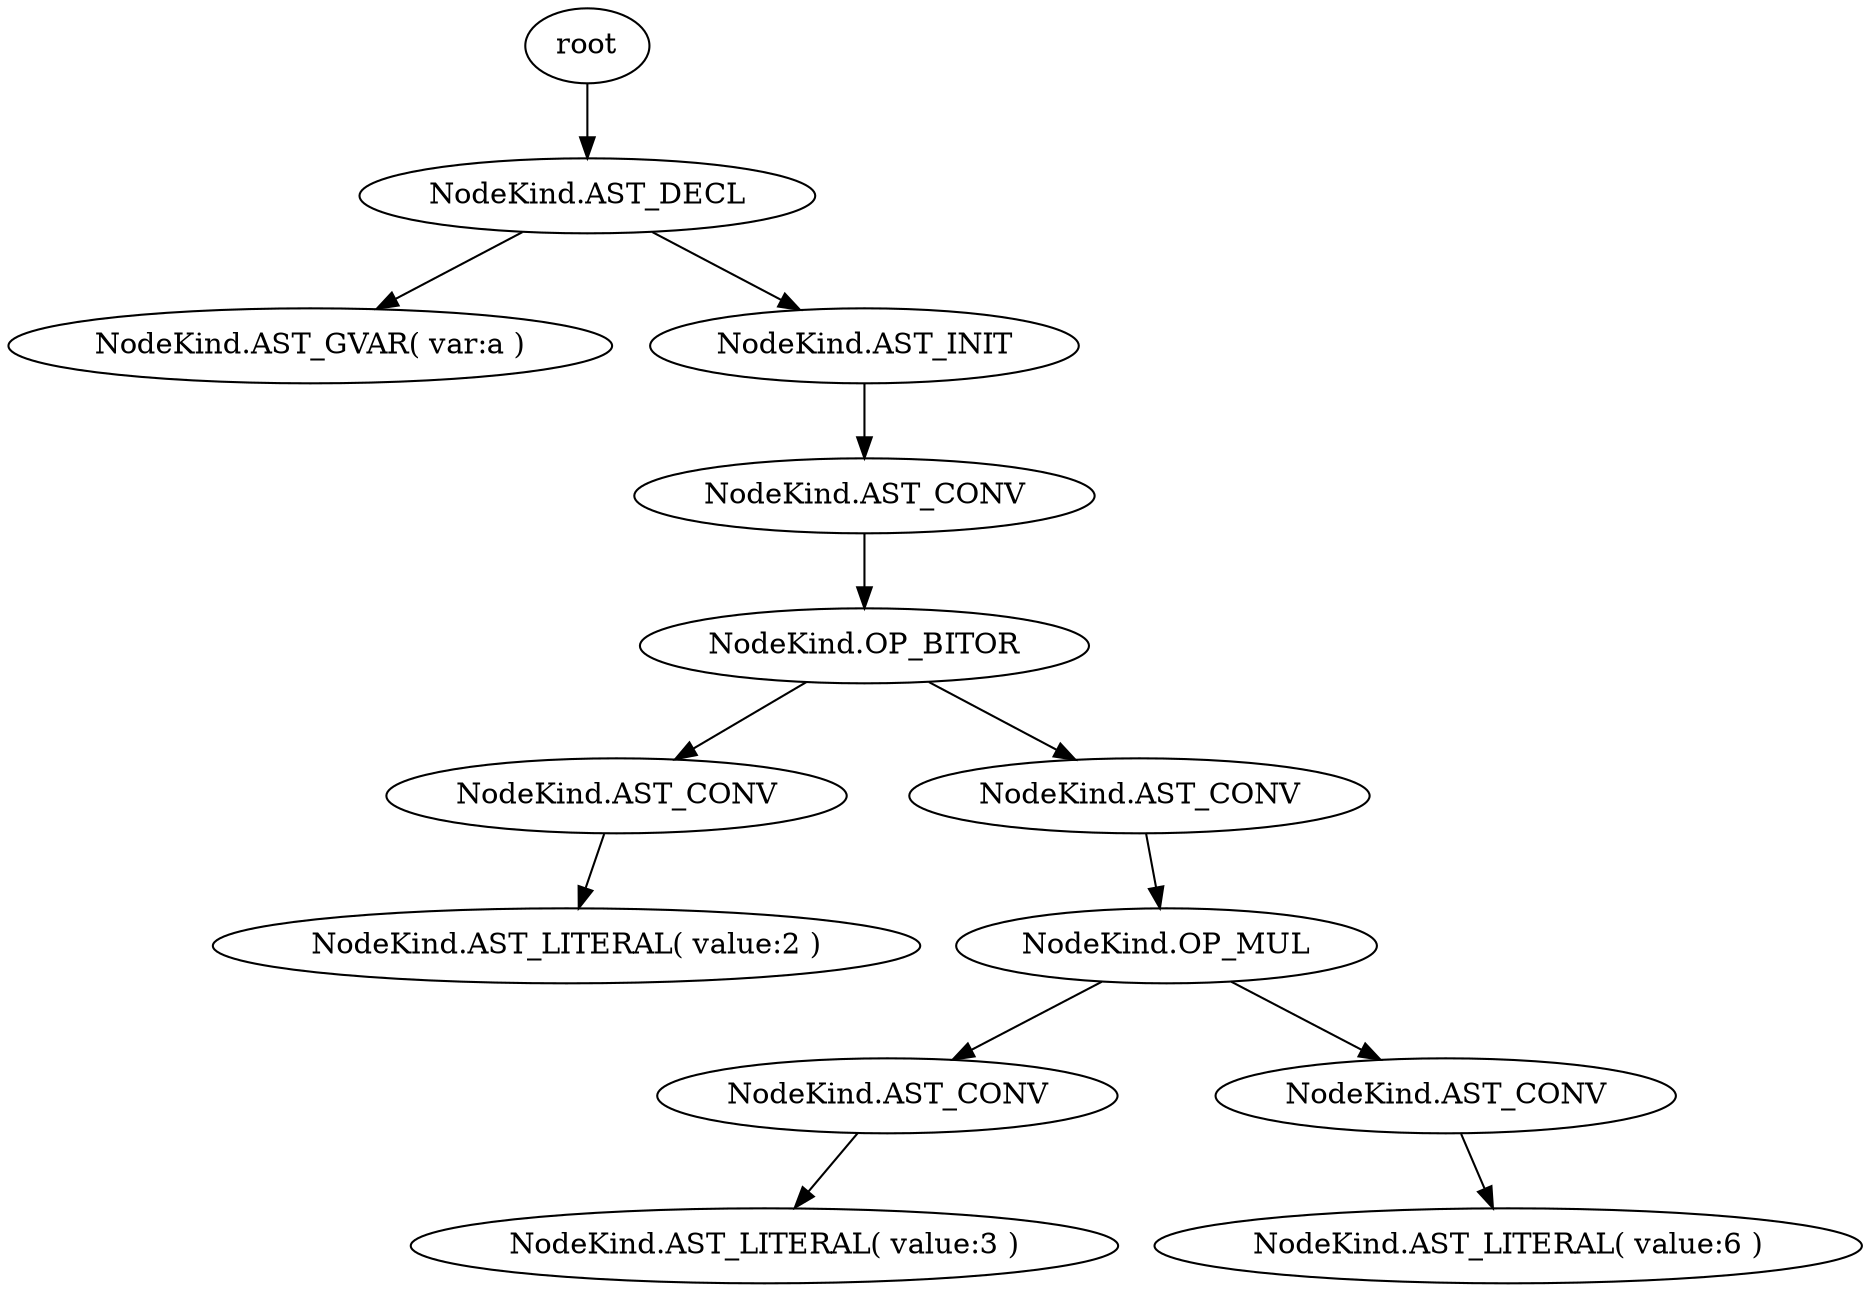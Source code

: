// ast
digraph {
	root [label=root]
	152212086437610 [label="NodeKind.AST_DECL"]
	root -> 152212086437610
	152212086437616 [label="NodeKind.AST_GVAR( var:a )"]
	152212086437610 -> 152212086437616
	152212086437617 [label="NodeKind.AST_INIT"]
	152212086437610 -> 152212086437617
	152212086437619 [label="NodeKind.AST_CONV"]
	152212086437617 -> 152212086437619
	152212086437620 [label="NodeKind.OP_BITOR"]
	152212086437619 -> 152212086437620
	152212086437622 [label="NodeKind.AST_CONV"]
	152212086437620 -> 152212086437622
	152212086437623 [label="NodeKind.AST_LITERAL( value:2 )"]
	152212086437622 -> 152212086437623
	152212086437624 [label="NodeKind.AST_CONV"]
	152212086437620 -> 152212086437624
	152212086437626 [label="NodeKind.OP_MUL"]
	152212086437624 -> 152212086437626
	152212086437627 [label="NodeKind.AST_CONV"]
	152212086437626 -> 152212086437627
	152212086437629 [label="NodeKind.AST_LITERAL( value:3 )"]
	152212086437627 -> 152212086437629
	152212086437630 [label="NodeKind.AST_CONV"]
	152212086437626 -> 152212086437630
	152212086437631 [label="NodeKind.AST_LITERAL( value:6 )"]
	152212086437630 -> 152212086437631
}
